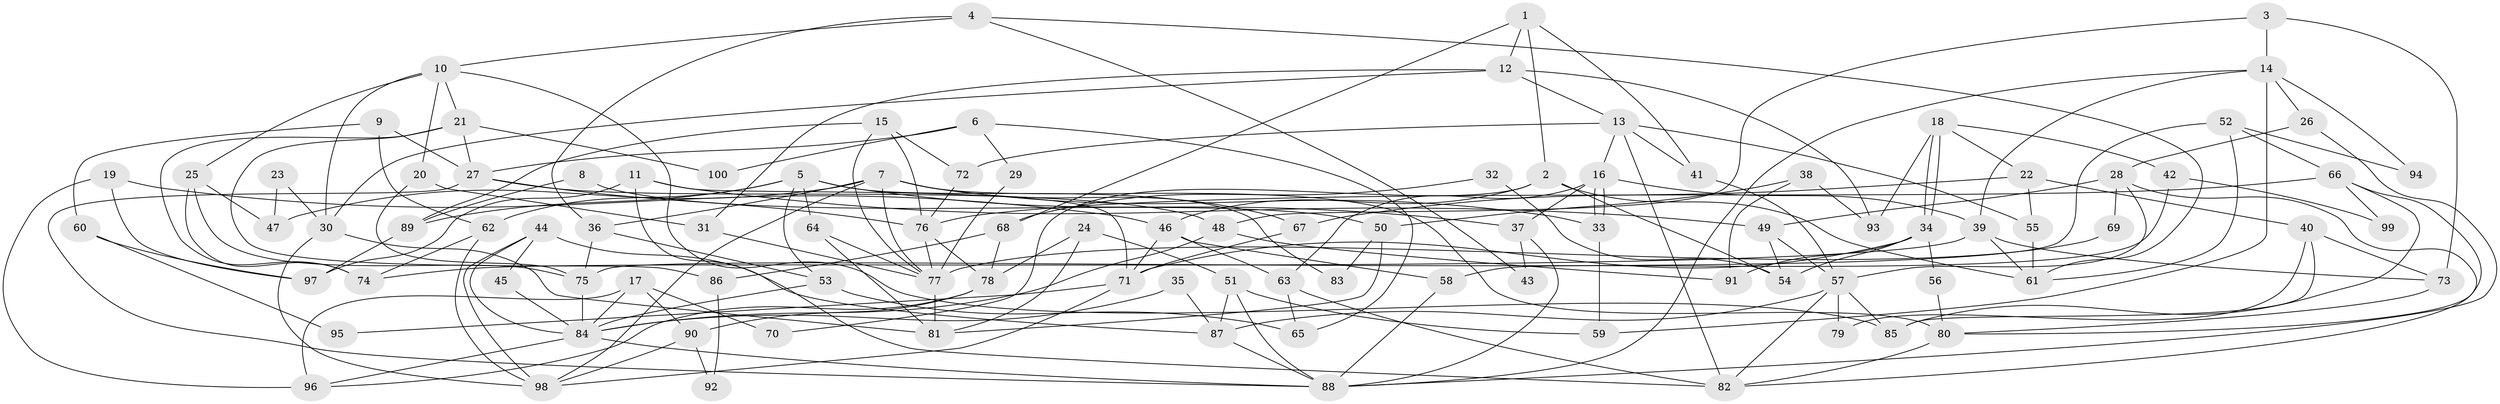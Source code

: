 // Generated by graph-tools (version 1.1) at 2025/38/02/21/25 10:38:59]
// undirected, 100 vertices, 200 edges
graph export_dot {
graph [start="1"]
  node [color=gray90,style=filled];
  1;
  2;
  3;
  4;
  5;
  6;
  7;
  8;
  9;
  10;
  11;
  12;
  13;
  14;
  15;
  16;
  17;
  18;
  19;
  20;
  21;
  22;
  23;
  24;
  25;
  26;
  27;
  28;
  29;
  30;
  31;
  32;
  33;
  34;
  35;
  36;
  37;
  38;
  39;
  40;
  41;
  42;
  43;
  44;
  45;
  46;
  47;
  48;
  49;
  50;
  51;
  52;
  53;
  54;
  55;
  56;
  57;
  58;
  59;
  60;
  61;
  62;
  63;
  64;
  65;
  66;
  67;
  68;
  69;
  70;
  71;
  72;
  73;
  74;
  75;
  76;
  77;
  78;
  79;
  80;
  81;
  82;
  83;
  84;
  85;
  86;
  87;
  88;
  89;
  90;
  91;
  92;
  93;
  94;
  95;
  96;
  97;
  98;
  99;
  100;
  1 -- 41;
  1 -- 12;
  1 -- 2;
  1 -- 68;
  2 -- 46;
  2 -- 54;
  2 -- 61;
  2 -- 70;
  3 -- 48;
  3 -- 73;
  3 -- 14;
  4 -- 61;
  4 -- 36;
  4 -- 10;
  4 -- 43;
  5 -- 62;
  5 -- 53;
  5 -- 37;
  5 -- 64;
  5 -- 83;
  5 -- 89;
  6 -- 65;
  6 -- 27;
  6 -- 29;
  6 -- 100;
  7 -- 80;
  7 -- 98;
  7 -- 33;
  7 -- 36;
  7 -- 47;
  7 -- 67;
  7 -- 77;
  8 -- 50;
  8 -- 89;
  9 -- 62;
  9 -- 27;
  9 -- 60;
  10 -- 21;
  10 -- 20;
  10 -- 25;
  10 -- 30;
  10 -- 85;
  11 -- 49;
  11 -- 97;
  11 -- 71;
  11 -- 82;
  12 -- 31;
  12 -- 13;
  12 -- 30;
  12 -- 93;
  13 -- 82;
  13 -- 16;
  13 -- 41;
  13 -- 55;
  13 -- 72;
  14 -- 88;
  14 -- 26;
  14 -- 39;
  14 -- 59;
  14 -- 94;
  15 -- 72;
  15 -- 77;
  15 -- 76;
  15 -- 89;
  16 -- 37;
  16 -- 33;
  16 -- 33;
  16 -- 39;
  16 -- 63;
  17 -- 90;
  17 -- 96;
  17 -- 70;
  17 -- 84;
  18 -- 22;
  18 -- 34;
  18 -- 34;
  18 -- 42;
  18 -- 93;
  19 -- 96;
  19 -- 46;
  19 -- 97;
  20 -- 75;
  20 -- 31;
  21 -- 74;
  21 -- 27;
  21 -- 86;
  21 -- 100;
  22 -- 55;
  22 -- 67;
  22 -- 40;
  23 -- 30;
  23 -- 47;
  24 -- 51;
  24 -- 81;
  24 -- 78;
  25 -- 75;
  25 -- 47;
  25 -- 74;
  26 -- 28;
  26 -- 88;
  27 -- 76;
  27 -- 88;
  27 -- 48;
  28 -- 57;
  28 -- 82;
  28 -- 49;
  28 -- 69;
  29 -- 77;
  30 -- 81;
  30 -- 98;
  31 -- 77;
  32 -- 68;
  32 -- 54;
  33 -- 59;
  34 -- 54;
  34 -- 56;
  34 -- 71;
  34 -- 91;
  35 -- 84;
  35 -- 87;
  36 -- 75;
  36 -- 53;
  37 -- 88;
  37 -- 43;
  38 -- 91;
  38 -- 93;
  38 -- 50;
  39 -- 61;
  39 -- 73;
  39 -- 74;
  40 -- 85;
  40 -- 73;
  40 -- 79;
  41 -- 57;
  42 -- 58;
  42 -- 99;
  44 -- 98;
  44 -- 87;
  44 -- 45;
  44 -- 84;
  45 -- 84;
  46 -- 63;
  46 -- 71;
  46 -- 58;
  48 -- 84;
  48 -- 91;
  49 -- 57;
  49 -- 54;
  50 -- 81;
  50 -- 83;
  51 -- 88;
  51 -- 59;
  51 -- 87;
  52 -- 66;
  52 -- 61;
  52 -- 75;
  52 -- 94;
  53 -- 84;
  53 -- 65;
  55 -- 61;
  56 -- 80;
  57 -- 85;
  57 -- 87;
  57 -- 79;
  57 -- 82;
  58 -- 88;
  60 -- 97;
  60 -- 95;
  62 -- 98;
  62 -- 74;
  63 -- 82;
  63 -- 65;
  64 -- 77;
  64 -- 81;
  66 -- 76;
  66 -- 80;
  66 -- 85;
  66 -- 99;
  67 -- 71;
  68 -- 78;
  68 -- 86;
  69 -- 77;
  71 -- 95;
  71 -- 98;
  72 -- 76;
  73 -- 80;
  75 -- 84;
  76 -- 77;
  76 -- 78;
  77 -- 81;
  78 -- 90;
  78 -- 96;
  80 -- 82;
  84 -- 88;
  84 -- 96;
  86 -- 92;
  87 -- 88;
  89 -- 97;
  90 -- 98;
  90 -- 92;
}
